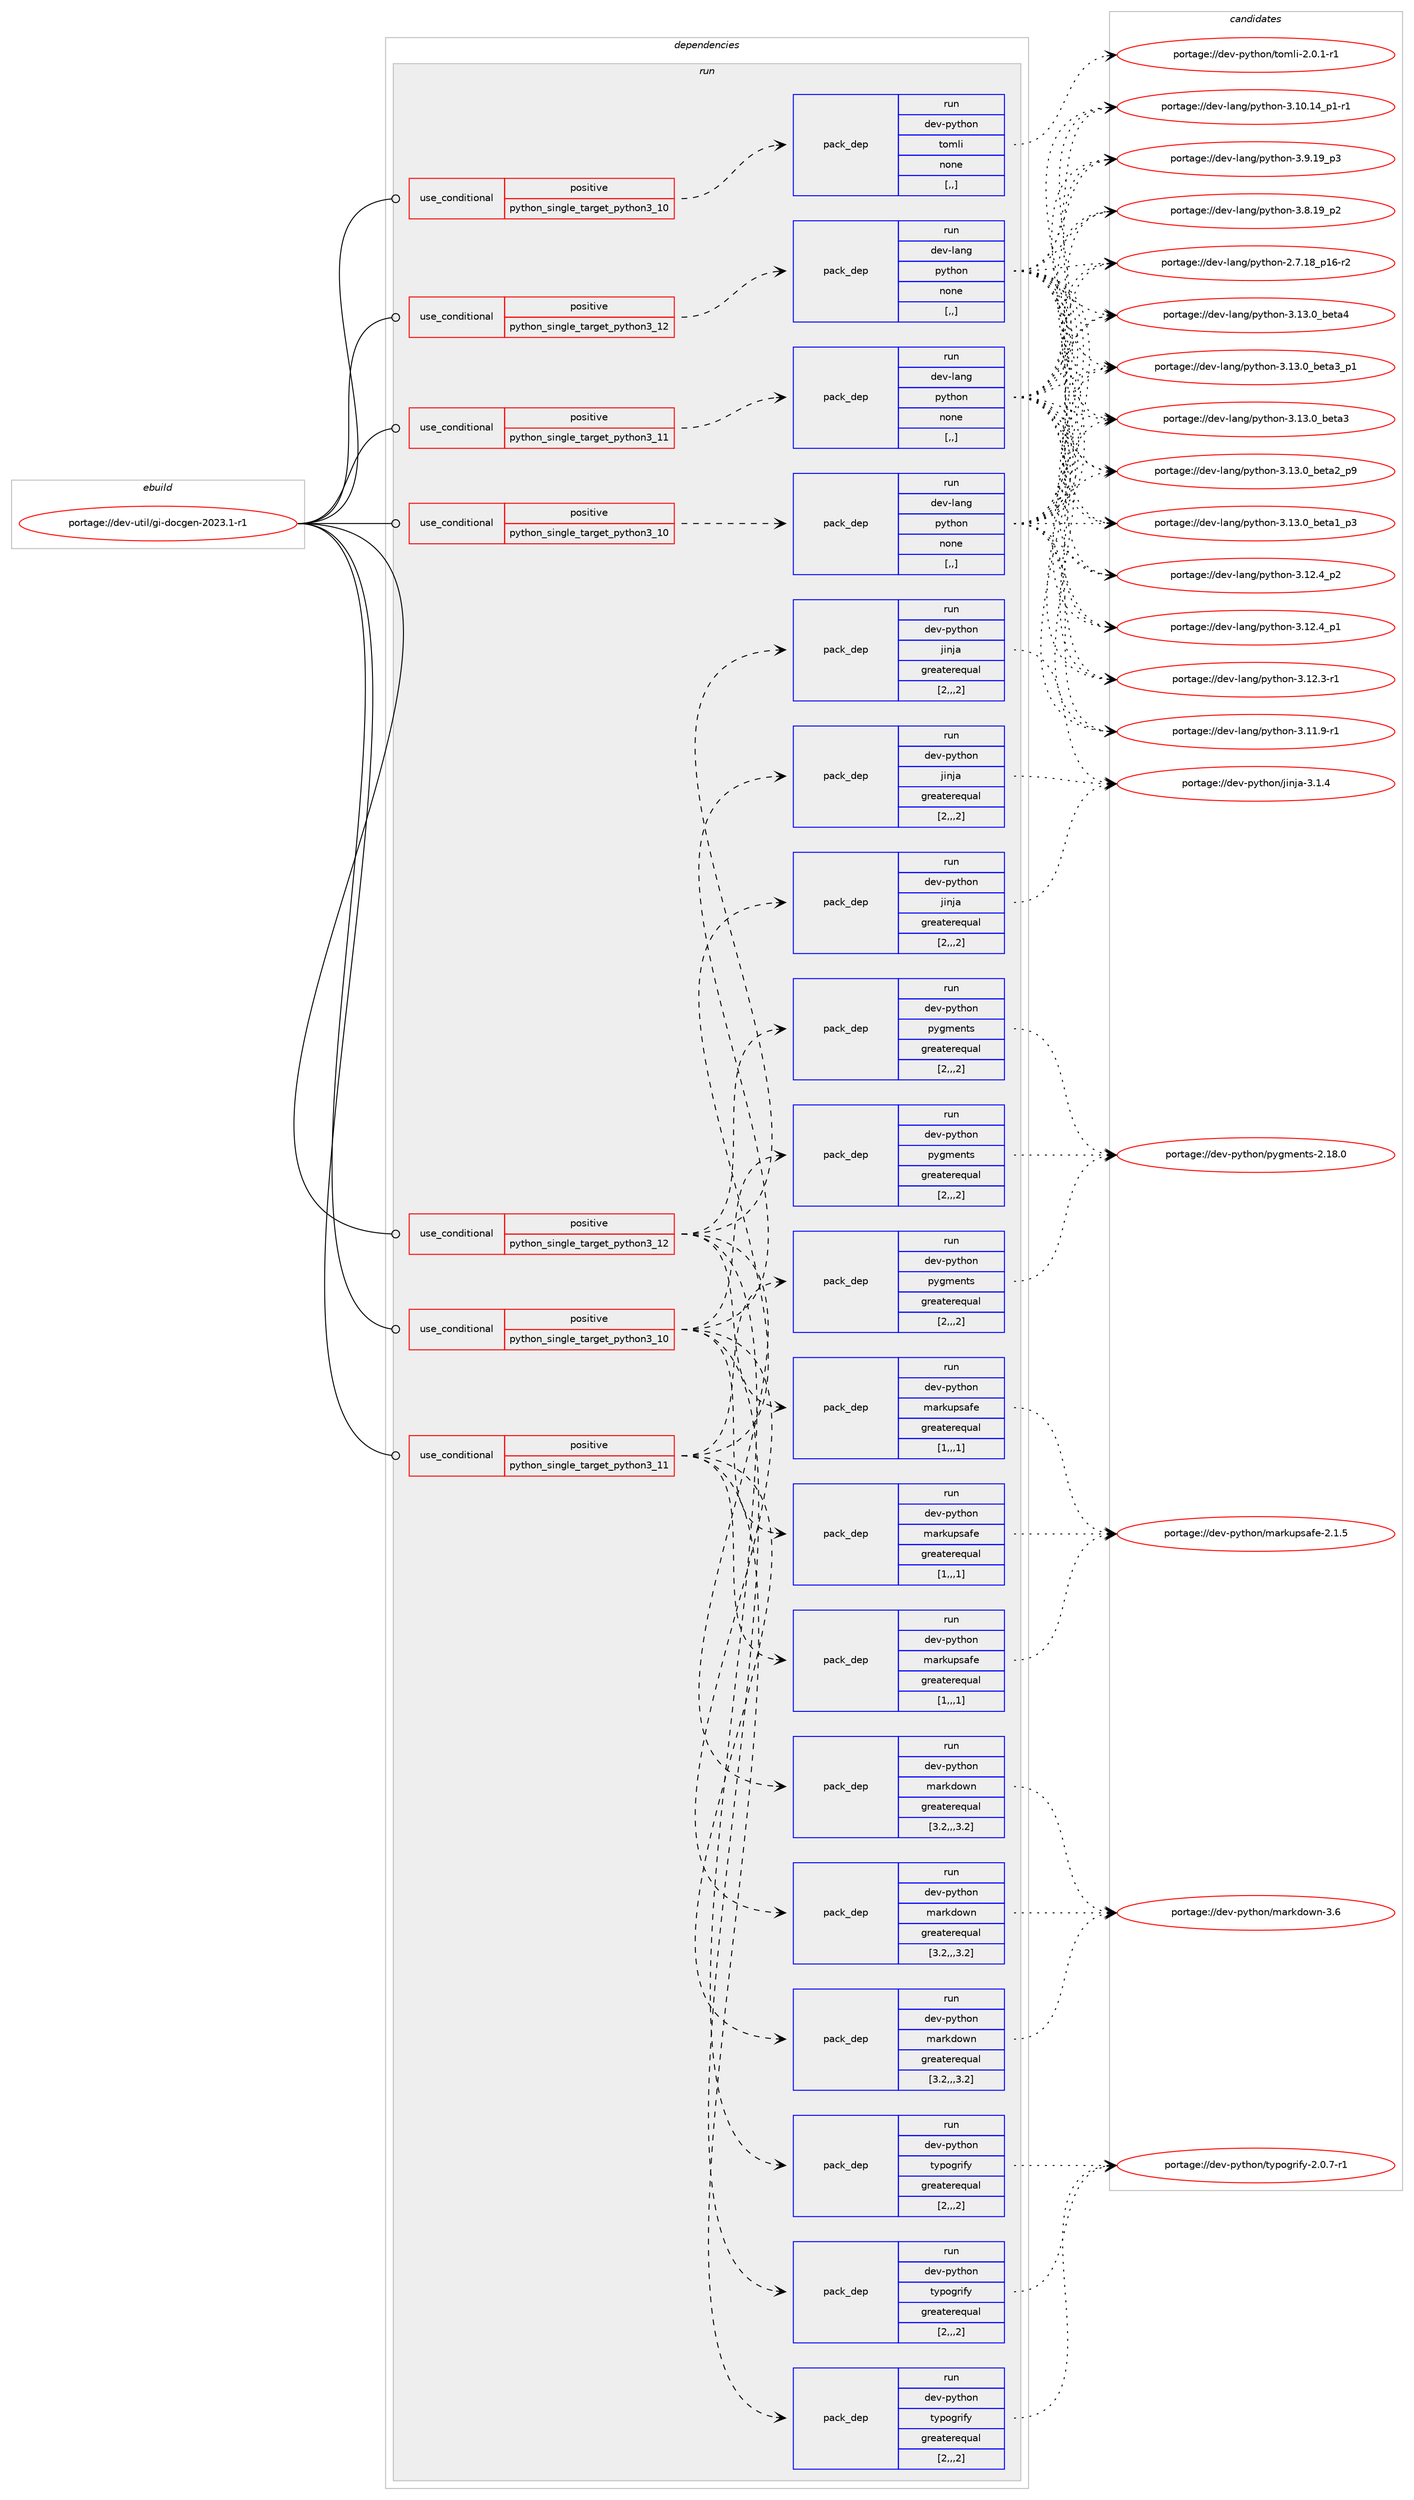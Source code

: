 digraph prolog {

# *************
# Graph options
# *************

newrank=true;
concentrate=true;
compound=true;
graph [rankdir=LR,fontname=Helvetica,fontsize=10,ranksep=1.5];#, ranksep=2.5, nodesep=0.2];
edge  [arrowhead=vee];
node  [fontname=Helvetica,fontsize=10];

# **********
# The ebuild
# **********

subgraph cluster_leftcol {
color=gray;
label=<<i>ebuild</i>>;
id [label="portage://dev-util/gi-docgen-2023.1-r1", color=red, width=4, href="../dev-util/gi-docgen-2023.1-r1.svg"];
}

# ****************
# The dependencies
# ****************

subgraph cluster_midcol {
color=gray;
label=<<i>dependencies</i>>;
subgraph cluster_compile {
fillcolor="#eeeeee";
style=filled;
label=<<i>compile</i>>;
}
subgraph cluster_compileandrun {
fillcolor="#eeeeee";
style=filled;
label=<<i>compile and run</i>>;
}
subgraph cluster_run {
fillcolor="#eeeeee";
style=filled;
label=<<i>run</i>>;
subgraph cond60491 {
dependency214457 [label=<<TABLE BORDER="0" CELLBORDER="1" CELLSPACING="0" CELLPADDING="4"><TR><TD ROWSPAN="3" CELLPADDING="10">use_conditional</TD></TR><TR><TD>positive</TD></TR><TR><TD>python_single_target_python3_10</TD></TR></TABLE>>, shape=none, color=red];
subgraph pack152561 {
dependency214458 [label=<<TABLE BORDER="0" CELLBORDER="1" CELLSPACING="0" CELLPADDING="4" WIDTH="220"><TR><TD ROWSPAN="6" CELLPADDING="30">pack_dep</TD></TR><TR><TD WIDTH="110">run</TD></TR><TR><TD>dev-lang</TD></TR><TR><TD>python</TD></TR><TR><TD>none</TD></TR><TR><TD>[,,]</TD></TR></TABLE>>, shape=none, color=blue];
}
dependency214457:e -> dependency214458:w [weight=20,style="dashed",arrowhead="vee"];
}
id:e -> dependency214457:w [weight=20,style="solid",arrowhead="odot"];
subgraph cond60492 {
dependency214459 [label=<<TABLE BORDER="0" CELLBORDER="1" CELLSPACING="0" CELLPADDING="4"><TR><TD ROWSPAN="3" CELLPADDING="10">use_conditional</TD></TR><TR><TD>positive</TD></TR><TR><TD>python_single_target_python3_10</TD></TR></TABLE>>, shape=none, color=red];
subgraph pack152562 {
dependency214460 [label=<<TABLE BORDER="0" CELLBORDER="1" CELLSPACING="0" CELLPADDING="4" WIDTH="220"><TR><TD ROWSPAN="6" CELLPADDING="30">pack_dep</TD></TR><TR><TD WIDTH="110">run</TD></TR><TR><TD>dev-python</TD></TR><TR><TD>markdown</TD></TR><TR><TD>greaterequal</TD></TR><TR><TD>[3.2,,,3.2]</TD></TR></TABLE>>, shape=none, color=blue];
}
dependency214459:e -> dependency214460:w [weight=20,style="dashed",arrowhead="vee"];
subgraph pack152563 {
dependency214461 [label=<<TABLE BORDER="0" CELLBORDER="1" CELLSPACING="0" CELLPADDING="4" WIDTH="220"><TR><TD ROWSPAN="6" CELLPADDING="30">pack_dep</TD></TR><TR><TD WIDTH="110">run</TD></TR><TR><TD>dev-python</TD></TR><TR><TD>markupsafe</TD></TR><TR><TD>greaterequal</TD></TR><TR><TD>[1,,,1]</TD></TR></TABLE>>, shape=none, color=blue];
}
dependency214459:e -> dependency214461:w [weight=20,style="dashed",arrowhead="vee"];
subgraph pack152564 {
dependency214462 [label=<<TABLE BORDER="0" CELLBORDER="1" CELLSPACING="0" CELLPADDING="4" WIDTH="220"><TR><TD ROWSPAN="6" CELLPADDING="30">pack_dep</TD></TR><TR><TD WIDTH="110">run</TD></TR><TR><TD>dev-python</TD></TR><TR><TD>pygments</TD></TR><TR><TD>greaterequal</TD></TR><TR><TD>[2,,,2]</TD></TR></TABLE>>, shape=none, color=blue];
}
dependency214459:e -> dependency214462:w [weight=20,style="dashed",arrowhead="vee"];
subgraph pack152565 {
dependency214463 [label=<<TABLE BORDER="0" CELLBORDER="1" CELLSPACING="0" CELLPADDING="4" WIDTH="220"><TR><TD ROWSPAN="6" CELLPADDING="30">pack_dep</TD></TR><TR><TD WIDTH="110">run</TD></TR><TR><TD>dev-python</TD></TR><TR><TD>jinja</TD></TR><TR><TD>greaterequal</TD></TR><TR><TD>[2,,,2]</TD></TR></TABLE>>, shape=none, color=blue];
}
dependency214459:e -> dependency214463:w [weight=20,style="dashed",arrowhead="vee"];
subgraph pack152566 {
dependency214464 [label=<<TABLE BORDER="0" CELLBORDER="1" CELLSPACING="0" CELLPADDING="4" WIDTH="220"><TR><TD ROWSPAN="6" CELLPADDING="30">pack_dep</TD></TR><TR><TD WIDTH="110">run</TD></TR><TR><TD>dev-python</TD></TR><TR><TD>typogrify</TD></TR><TR><TD>greaterequal</TD></TR><TR><TD>[2,,,2]</TD></TR></TABLE>>, shape=none, color=blue];
}
dependency214459:e -> dependency214464:w [weight=20,style="dashed",arrowhead="vee"];
}
id:e -> dependency214459:w [weight=20,style="solid",arrowhead="odot"];
subgraph cond60493 {
dependency214465 [label=<<TABLE BORDER="0" CELLBORDER="1" CELLSPACING="0" CELLPADDING="4"><TR><TD ROWSPAN="3" CELLPADDING="10">use_conditional</TD></TR><TR><TD>positive</TD></TR><TR><TD>python_single_target_python3_10</TD></TR></TABLE>>, shape=none, color=red];
subgraph pack152567 {
dependency214466 [label=<<TABLE BORDER="0" CELLBORDER="1" CELLSPACING="0" CELLPADDING="4" WIDTH="220"><TR><TD ROWSPAN="6" CELLPADDING="30">pack_dep</TD></TR><TR><TD WIDTH="110">run</TD></TR><TR><TD>dev-python</TD></TR><TR><TD>tomli</TD></TR><TR><TD>none</TD></TR><TR><TD>[,,]</TD></TR></TABLE>>, shape=none, color=blue];
}
dependency214465:e -> dependency214466:w [weight=20,style="dashed",arrowhead="vee"];
}
id:e -> dependency214465:w [weight=20,style="solid",arrowhead="odot"];
subgraph cond60494 {
dependency214467 [label=<<TABLE BORDER="0" CELLBORDER="1" CELLSPACING="0" CELLPADDING="4"><TR><TD ROWSPAN="3" CELLPADDING="10">use_conditional</TD></TR><TR><TD>positive</TD></TR><TR><TD>python_single_target_python3_11</TD></TR></TABLE>>, shape=none, color=red];
subgraph pack152568 {
dependency214468 [label=<<TABLE BORDER="0" CELLBORDER="1" CELLSPACING="0" CELLPADDING="4" WIDTH="220"><TR><TD ROWSPAN="6" CELLPADDING="30">pack_dep</TD></TR><TR><TD WIDTH="110">run</TD></TR><TR><TD>dev-lang</TD></TR><TR><TD>python</TD></TR><TR><TD>none</TD></TR><TR><TD>[,,]</TD></TR></TABLE>>, shape=none, color=blue];
}
dependency214467:e -> dependency214468:w [weight=20,style="dashed",arrowhead="vee"];
}
id:e -> dependency214467:w [weight=20,style="solid",arrowhead="odot"];
subgraph cond60495 {
dependency214469 [label=<<TABLE BORDER="0" CELLBORDER="1" CELLSPACING="0" CELLPADDING="4"><TR><TD ROWSPAN="3" CELLPADDING="10">use_conditional</TD></TR><TR><TD>positive</TD></TR><TR><TD>python_single_target_python3_11</TD></TR></TABLE>>, shape=none, color=red];
subgraph pack152569 {
dependency214470 [label=<<TABLE BORDER="0" CELLBORDER="1" CELLSPACING="0" CELLPADDING="4" WIDTH="220"><TR><TD ROWSPAN="6" CELLPADDING="30">pack_dep</TD></TR><TR><TD WIDTH="110">run</TD></TR><TR><TD>dev-python</TD></TR><TR><TD>markdown</TD></TR><TR><TD>greaterequal</TD></TR><TR><TD>[3.2,,,3.2]</TD></TR></TABLE>>, shape=none, color=blue];
}
dependency214469:e -> dependency214470:w [weight=20,style="dashed",arrowhead="vee"];
subgraph pack152570 {
dependency214471 [label=<<TABLE BORDER="0" CELLBORDER="1" CELLSPACING="0" CELLPADDING="4" WIDTH="220"><TR><TD ROWSPAN="6" CELLPADDING="30">pack_dep</TD></TR><TR><TD WIDTH="110">run</TD></TR><TR><TD>dev-python</TD></TR><TR><TD>markupsafe</TD></TR><TR><TD>greaterequal</TD></TR><TR><TD>[1,,,1]</TD></TR></TABLE>>, shape=none, color=blue];
}
dependency214469:e -> dependency214471:w [weight=20,style="dashed",arrowhead="vee"];
subgraph pack152571 {
dependency214472 [label=<<TABLE BORDER="0" CELLBORDER="1" CELLSPACING="0" CELLPADDING="4" WIDTH="220"><TR><TD ROWSPAN="6" CELLPADDING="30">pack_dep</TD></TR><TR><TD WIDTH="110">run</TD></TR><TR><TD>dev-python</TD></TR><TR><TD>pygments</TD></TR><TR><TD>greaterequal</TD></TR><TR><TD>[2,,,2]</TD></TR></TABLE>>, shape=none, color=blue];
}
dependency214469:e -> dependency214472:w [weight=20,style="dashed",arrowhead="vee"];
subgraph pack152572 {
dependency214473 [label=<<TABLE BORDER="0" CELLBORDER="1" CELLSPACING="0" CELLPADDING="4" WIDTH="220"><TR><TD ROWSPAN="6" CELLPADDING="30">pack_dep</TD></TR><TR><TD WIDTH="110">run</TD></TR><TR><TD>dev-python</TD></TR><TR><TD>jinja</TD></TR><TR><TD>greaterequal</TD></TR><TR><TD>[2,,,2]</TD></TR></TABLE>>, shape=none, color=blue];
}
dependency214469:e -> dependency214473:w [weight=20,style="dashed",arrowhead="vee"];
subgraph pack152573 {
dependency214474 [label=<<TABLE BORDER="0" CELLBORDER="1" CELLSPACING="0" CELLPADDING="4" WIDTH="220"><TR><TD ROWSPAN="6" CELLPADDING="30">pack_dep</TD></TR><TR><TD WIDTH="110">run</TD></TR><TR><TD>dev-python</TD></TR><TR><TD>typogrify</TD></TR><TR><TD>greaterequal</TD></TR><TR><TD>[2,,,2]</TD></TR></TABLE>>, shape=none, color=blue];
}
dependency214469:e -> dependency214474:w [weight=20,style="dashed",arrowhead="vee"];
}
id:e -> dependency214469:w [weight=20,style="solid",arrowhead="odot"];
subgraph cond60496 {
dependency214475 [label=<<TABLE BORDER="0" CELLBORDER="1" CELLSPACING="0" CELLPADDING="4"><TR><TD ROWSPAN="3" CELLPADDING="10">use_conditional</TD></TR><TR><TD>positive</TD></TR><TR><TD>python_single_target_python3_12</TD></TR></TABLE>>, shape=none, color=red];
subgraph pack152574 {
dependency214476 [label=<<TABLE BORDER="0" CELLBORDER="1" CELLSPACING="0" CELLPADDING="4" WIDTH="220"><TR><TD ROWSPAN="6" CELLPADDING="30">pack_dep</TD></TR><TR><TD WIDTH="110">run</TD></TR><TR><TD>dev-lang</TD></TR><TR><TD>python</TD></TR><TR><TD>none</TD></TR><TR><TD>[,,]</TD></TR></TABLE>>, shape=none, color=blue];
}
dependency214475:e -> dependency214476:w [weight=20,style="dashed",arrowhead="vee"];
}
id:e -> dependency214475:w [weight=20,style="solid",arrowhead="odot"];
subgraph cond60497 {
dependency214477 [label=<<TABLE BORDER="0" CELLBORDER="1" CELLSPACING="0" CELLPADDING="4"><TR><TD ROWSPAN="3" CELLPADDING="10">use_conditional</TD></TR><TR><TD>positive</TD></TR><TR><TD>python_single_target_python3_12</TD></TR></TABLE>>, shape=none, color=red];
subgraph pack152575 {
dependency214478 [label=<<TABLE BORDER="0" CELLBORDER="1" CELLSPACING="0" CELLPADDING="4" WIDTH="220"><TR><TD ROWSPAN="6" CELLPADDING="30">pack_dep</TD></TR><TR><TD WIDTH="110">run</TD></TR><TR><TD>dev-python</TD></TR><TR><TD>markdown</TD></TR><TR><TD>greaterequal</TD></TR><TR><TD>[3.2,,,3.2]</TD></TR></TABLE>>, shape=none, color=blue];
}
dependency214477:e -> dependency214478:w [weight=20,style="dashed",arrowhead="vee"];
subgraph pack152576 {
dependency214479 [label=<<TABLE BORDER="0" CELLBORDER="1" CELLSPACING="0" CELLPADDING="4" WIDTH="220"><TR><TD ROWSPAN="6" CELLPADDING="30">pack_dep</TD></TR><TR><TD WIDTH="110">run</TD></TR><TR><TD>dev-python</TD></TR><TR><TD>markupsafe</TD></TR><TR><TD>greaterequal</TD></TR><TR><TD>[1,,,1]</TD></TR></TABLE>>, shape=none, color=blue];
}
dependency214477:e -> dependency214479:w [weight=20,style="dashed",arrowhead="vee"];
subgraph pack152577 {
dependency214480 [label=<<TABLE BORDER="0" CELLBORDER="1" CELLSPACING="0" CELLPADDING="4" WIDTH="220"><TR><TD ROWSPAN="6" CELLPADDING="30">pack_dep</TD></TR><TR><TD WIDTH="110">run</TD></TR><TR><TD>dev-python</TD></TR><TR><TD>pygments</TD></TR><TR><TD>greaterequal</TD></TR><TR><TD>[2,,,2]</TD></TR></TABLE>>, shape=none, color=blue];
}
dependency214477:e -> dependency214480:w [weight=20,style="dashed",arrowhead="vee"];
subgraph pack152578 {
dependency214481 [label=<<TABLE BORDER="0" CELLBORDER="1" CELLSPACING="0" CELLPADDING="4" WIDTH="220"><TR><TD ROWSPAN="6" CELLPADDING="30">pack_dep</TD></TR><TR><TD WIDTH="110">run</TD></TR><TR><TD>dev-python</TD></TR><TR><TD>jinja</TD></TR><TR><TD>greaterequal</TD></TR><TR><TD>[2,,,2]</TD></TR></TABLE>>, shape=none, color=blue];
}
dependency214477:e -> dependency214481:w [weight=20,style="dashed",arrowhead="vee"];
subgraph pack152579 {
dependency214482 [label=<<TABLE BORDER="0" CELLBORDER="1" CELLSPACING="0" CELLPADDING="4" WIDTH="220"><TR><TD ROWSPAN="6" CELLPADDING="30">pack_dep</TD></TR><TR><TD WIDTH="110">run</TD></TR><TR><TD>dev-python</TD></TR><TR><TD>typogrify</TD></TR><TR><TD>greaterequal</TD></TR><TR><TD>[2,,,2]</TD></TR></TABLE>>, shape=none, color=blue];
}
dependency214477:e -> dependency214482:w [weight=20,style="dashed",arrowhead="vee"];
}
id:e -> dependency214477:w [weight=20,style="solid",arrowhead="odot"];
}
}

# **************
# The candidates
# **************

subgraph cluster_choices {
rank=same;
color=gray;
label=<<i>candidates</i>>;

subgraph choice152561 {
color=black;
nodesep=1;
choice1001011184510897110103471121211161041111104551464951464895981011169752 [label="portage://dev-lang/python-3.13.0_beta4", color=red, width=4,href="../dev-lang/python-3.13.0_beta4.svg"];
choice10010111845108971101034711212111610411111045514649514648959810111697519511249 [label="portage://dev-lang/python-3.13.0_beta3_p1", color=red, width=4,href="../dev-lang/python-3.13.0_beta3_p1.svg"];
choice1001011184510897110103471121211161041111104551464951464895981011169751 [label="portage://dev-lang/python-3.13.0_beta3", color=red, width=4,href="../dev-lang/python-3.13.0_beta3.svg"];
choice10010111845108971101034711212111610411111045514649514648959810111697509511257 [label="portage://dev-lang/python-3.13.0_beta2_p9", color=red, width=4,href="../dev-lang/python-3.13.0_beta2_p9.svg"];
choice10010111845108971101034711212111610411111045514649514648959810111697499511251 [label="portage://dev-lang/python-3.13.0_beta1_p3", color=red, width=4,href="../dev-lang/python-3.13.0_beta1_p3.svg"];
choice100101118451089711010347112121116104111110455146495046529511250 [label="portage://dev-lang/python-3.12.4_p2", color=red, width=4,href="../dev-lang/python-3.12.4_p2.svg"];
choice100101118451089711010347112121116104111110455146495046529511249 [label="portage://dev-lang/python-3.12.4_p1", color=red, width=4,href="../dev-lang/python-3.12.4_p1.svg"];
choice100101118451089711010347112121116104111110455146495046514511449 [label="portage://dev-lang/python-3.12.3-r1", color=red, width=4,href="../dev-lang/python-3.12.3-r1.svg"];
choice100101118451089711010347112121116104111110455146494946574511449 [label="portage://dev-lang/python-3.11.9-r1", color=red, width=4,href="../dev-lang/python-3.11.9-r1.svg"];
choice100101118451089711010347112121116104111110455146494846495295112494511449 [label="portage://dev-lang/python-3.10.14_p1-r1", color=red, width=4,href="../dev-lang/python-3.10.14_p1-r1.svg"];
choice100101118451089711010347112121116104111110455146574649579511251 [label="portage://dev-lang/python-3.9.19_p3", color=red, width=4,href="../dev-lang/python-3.9.19_p3.svg"];
choice100101118451089711010347112121116104111110455146564649579511250 [label="portage://dev-lang/python-3.8.19_p2", color=red, width=4,href="../dev-lang/python-3.8.19_p2.svg"];
choice100101118451089711010347112121116104111110455046554649569511249544511450 [label="portage://dev-lang/python-2.7.18_p16-r2", color=red, width=4,href="../dev-lang/python-2.7.18_p16-r2.svg"];
dependency214458:e -> choice1001011184510897110103471121211161041111104551464951464895981011169752:w [style=dotted,weight="100"];
dependency214458:e -> choice10010111845108971101034711212111610411111045514649514648959810111697519511249:w [style=dotted,weight="100"];
dependency214458:e -> choice1001011184510897110103471121211161041111104551464951464895981011169751:w [style=dotted,weight="100"];
dependency214458:e -> choice10010111845108971101034711212111610411111045514649514648959810111697509511257:w [style=dotted,weight="100"];
dependency214458:e -> choice10010111845108971101034711212111610411111045514649514648959810111697499511251:w [style=dotted,weight="100"];
dependency214458:e -> choice100101118451089711010347112121116104111110455146495046529511250:w [style=dotted,weight="100"];
dependency214458:e -> choice100101118451089711010347112121116104111110455146495046529511249:w [style=dotted,weight="100"];
dependency214458:e -> choice100101118451089711010347112121116104111110455146495046514511449:w [style=dotted,weight="100"];
dependency214458:e -> choice100101118451089711010347112121116104111110455146494946574511449:w [style=dotted,weight="100"];
dependency214458:e -> choice100101118451089711010347112121116104111110455146494846495295112494511449:w [style=dotted,weight="100"];
dependency214458:e -> choice100101118451089711010347112121116104111110455146574649579511251:w [style=dotted,weight="100"];
dependency214458:e -> choice100101118451089711010347112121116104111110455146564649579511250:w [style=dotted,weight="100"];
dependency214458:e -> choice100101118451089711010347112121116104111110455046554649569511249544511450:w [style=dotted,weight="100"];
}
subgraph choice152562 {
color=black;
nodesep=1;
choice10010111845112121116104111110471099711410710011111911045514654 [label="portage://dev-python/markdown-3.6", color=red, width=4,href="../dev-python/markdown-3.6.svg"];
dependency214460:e -> choice10010111845112121116104111110471099711410710011111911045514654:w [style=dotted,weight="100"];
}
subgraph choice152563 {
color=black;
nodesep=1;
choice10010111845112121116104111110471099711410711711211597102101455046494653 [label="portage://dev-python/markupsafe-2.1.5", color=red, width=4,href="../dev-python/markupsafe-2.1.5.svg"];
dependency214461:e -> choice10010111845112121116104111110471099711410711711211597102101455046494653:w [style=dotted,weight="100"];
}
subgraph choice152564 {
color=black;
nodesep=1;
choice100101118451121211161041111104711212110310910111011611545504649564648 [label="portage://dev-python/pygments-2.18.0", color=red, width=4,href="../dev-python/pygments-2.18.0.svg"];
dependency214462:e -> choice100101118451121211161041111104711212110310910111011611545504649564648:w [style=dotted,weight="100"];
}
subgraph choice152565 {
color=black;
nodesep=1;
choice100101118451121211161041111104710610511010697455146494652 [label="portage://dev-python/jinja-3.1.4", color=red, width=4,href="../dev-python/jinja-3.1.4.svg"];
dependency214463:e -> choice100101118451121211161041111104710610511010697455146494652:w [style=dotted,weight="100"];
}
subgraph choice152566 {
color=black;
nodesep=1;
choice10010111845112121116104111110471161211121111031141051021214550464846554511449 [label="portage://dev-python/typogrify-2.0.7-r1", color=red, width=4,href="../dev-python/typogrify-2.0.7-r1.svg"];
dependency214464:e -> choice10010111845112121116104111110471161211121111031141051021214550464846554511449:w [style=dotted,weight="100"];
}
subgraph choice152567 {
color=black;
nodesep=1;
choice10010111845112121116104111110471161111091081054550464846494511449 [label="portage://dev-python/tomli-2.0.1-r1", color=red, width=4,href="../dev-python/tomli-2.0.1-r1.svg"];
dependency214466:e -> choice10010111845112121116104111110471161111091081054550464846494511449:w [style=dotted,weight="100"];
}
subgraph choice152568 {
color=black;
nodesep=1;
choice1001011184510897110103471121211161041111104551464951464895981011169752 [label="portage://dev-lang/python-3.13.0_beta4", color=red, width=4,href="../dev-lang/python-3.13.0_beta4.svg"];
choice10010111845108971101034711212111610411111045514649514648959810111697519511249 [label="portage://dev-lang/python-3.13.0_beta3_p1", color=red, width=4,href="../dev-lang/python-3.13.0_beta3_p1.svg"];
choice1001011184510897110103471121211161041111104551464951464895981011169751 [label="portage://dev-lang/python-3.13.0_beta3", color=red, width=4,href="../dev-lang/python-3.13.0_beta3.svg"];
choice10010111845108971101034711212111610411111045514649514648959810111697509511257 [label="portage://dev-lang/python-3.13.0_beta2_p9", color=red, width=4,href="../dev-lang/python-3.13.0_beta2_p9.svg"];
choice10010111845108971101034711212111610411111045514649514648959810111697499511251 [label="portage://dev-lang/python-3.13.0_beta1_p3", color=red, width=4,href="../dev-lang/python-3.13.0_beta1_p3.svg"];
choice100101118451089711010347112121116104111110455146495046529511250 [label="portage://dev-lang/python-3.12.4_p2", color=red, width=4,href="../dev-lang/python-3.12.4_p2.svg"];
choice100101118451089711010347112121116104111110455146495046529511249 [label="portage://dev-lang/python-3.12.4_p1", color=red, width=4,href="../dev-lang/python-3.12.4_p1.svg"];
choice100101118451089711010347112121116104111110455146495046514511449 [label="portage://dev-lang/python-3.12.3-r1", color=red, width=4,href="../dev-lang/python-3.12.3-r1.svg"];
choice100101118451089711010347112121116104111110455146494946574511449 [label="portage://dev-lang/python-3.11.9-r1", color=red, width=4,href="../dev-lang/python-3.11.9-r1.svg"];
choice100101118451089711010347112121116104111110455146494846495295112494511449 [label="portage://dev-lang/python-3.10.14_p1-r1", color=red, width=4,href="../dev-lang/python-3.10.14_p1-r1.svg"];
choice100101118451089711010347112121116104111110455146574649579511251 [label="portage://dev-lang/python-3.9.19_p3", color=red, width=4,href="../dev-lang/python-3.9.19_p3.svg"];
choice100101118451089711010347112121116104111110455146564649579511250 [label="portage://dev-lang/python-3.8.19_p2", color=red, width=4,href="../dev-lang/python-3.8.19_p2.svg"];
choice100101118451089711010347112121116104111110455046554649569511249544511450 [label="portage://dev-lang/python-2.7.18_p16-r2", color=red, width=4,href="../dev-lang/python-2.7.18_p16-r2.svg"];
dependency214468:e -> choice1001011184510897110103471121211161041111104551464951464895981011169752:w [style=dotted,weight="100"];
dependency214468:e -> choice10010111845108971101034711212111610411111045514649514648959810111697519511249:w [style=dotted,weight="100"];
dependency214468:e -> choice1001011184510897110103471121211161041111104551464951464895981011169751:w [style=dotted,weight="100"];
dependency214468:e -> choice10010111845108971101034711212111610411111045514649514648959810111697509511257:w [style=dotted,weight="100"];
dependency214468:e -> choice10010111845108971101034711212111610411111045514649514648959810111697499511251:w [style=dotted,weight="100"];
dependency214468:e -> choice100101118451089711010347112121116104111110455146495046529511250:w [style=dotted,weight="100"];
dependency214468:e -> choice100101118451089711010347112121116104111110455146495046529511249:w [style=dotted,weight="100"];
dependency214468:e -> choice100101118451089711010347112121116104111110455146495046514511449:w [style=dotted,weight="100"];
dependency214468:e -> choice100101118451089711010347112121116104111110455146494946574511449:w [style=dotted,weight="100"];
dependency214468:e -> choice100101118451089711010347112121116104111110455146494846495295112494511449:w [style=dotted,weight="100"];
dependency214468:e -> choice100101118451089711010347112121116104111110455146574649579511251:w [style=dotted,weight="100"];
dependency214468:e -> choice100101118451089711010347112121116104111110455146564649579511250:w [style=dotted,weight="100"];
dependency214468:e -> choice100101118451089711010347112121116104111110455046554649569511249544511450:w [style=dotted,weight="100"];
}
subgraph choice152569 {
color=black;
nodesep=1;
choice10010111845112121116104111110471099711410710011111911045514654 [label="portage://dev-python/markdown-3.6", color=red, width=4,href="../dev-python/markdown-3.6.svg"];
dependency214470:e -> choice10010111845112121116104111110471099711410710011111911045514654:w [style=dotted,weight="100"];
}
subgraph choice152570 {
color=black;
nodesep=1;
choice10010111845112121116104111110471099711410711711211597102101455046494653 [label="portage://dev-python/markupsafe-2.1.5", color=red, width=4,href="../dev-python/markupsafe-2.1.5.svg"];
dependency214471:e -> choice10010111845112121116104111110471099711410711711211597102101455046494653:w [style=dotted,weight="100"];
}
subgraph choice152571 {
color=black;
nodesep=1;
choice100101118451121211161041111104711212110310910111011611545504649564648 [label="portage://dev-python/pygments-2.18.0", color=red, width=4,href="../dev-python/pygments-2.18.0.svg"];
dependency214472:e -> choice100101118451121211161041111104711212110310910111011611545504649564648:w [style=dotted,weight="100"];
}
subgraph choice152572 {
color=black;
nodesep=1;
choice100101118451121211161041111104710610511010697455146494652 [label="portage://dev-python/jinja-3.1.4", color=red, width=4,href="../dev-python/jinja-3.1.4.svg"];
dependency214473:e -> choice100101118451121211161041111104710610511010697455146494652:w [style=dotted,weight="100"];
}
subgraph choice152573 {
color=black;
nodesep=1;
choice10010111845112121116104111110471161211121111031141051021214550464846554511449 [label="portage://dev-python/typogrify-2.0.7-r1", color=red, width=4,href="../dev-python/typogrify-2.0.7-r1.svg"];
dependency214474:e -> choice10010111845112121116104111110471161211121111031141051021214550464846554511449:w [style=dotted,weight="100"];
}
subgraph choice152574 {
color=black;
nodesep=1;
choice1001011184510897110103471121211161041111104551464951464895981011169752 [label="portage://dev-lang/python-3.13.0_beta4", color=red, width=4,href="../dev-lang/python-3.13.0_beta4.svg"];
choice10010111845108971101034711212111610411111045514649514648959810111697519511249 [label="portage://dev-lang/python-3.13.0_beta3_p1", color=red, width=4,href="../dev-lang/python-3.13.0_beta3_p1.svg"];
choice1001011184510897110103471121211161041111104551464951464895981011169751 [label="portage://dev-lang/python-3.13.0_beta3", color=red, width=4,href="../dev-lang/python-3.13.0_beta3.svg"];
choice10010111845108971101034711212111610411111045514649514648959810111697509511257 [label="portage://dev-lang/python-3.13.0_beta2_p9", color=red, width=4,href="../dev-lang/python-3.13.0_beta2_p9.svg"];
choice10010111845108971101034711212111610411111045514649514648959810111697499511251 [label="portage://dev-lang/python-3.13.0_beta1_p3", color=red, width=4,href="../dev-lang/python-3.13.0_beta1_p3.svg"];
choice100101118451089711010347112121116104111110455146495046529511250 [label="portage://dev-lang/python-3.12.4_p2", color=red, width=4,href="../dev-lang/python-3.12.4_p2.svg"];
choice100101118451089711010347112121116104111110455146495046529511249 [label="portage://dev-lang/python-3.12.4_p1", color=red, width=4,href="../dev-lang/python-3.12.4_p1.svg"];
choice100101118451089711010347112121116104111110455146495046514511449 [label="portage://dev-lang/python-3.12.3-r1", color=red, width=4,href="../dev-lang/python-3.12.3-r1.svg"];
choice100101118451089711010347112121116104111110455146494946574511449 [label="portage://dev-lang/python-3.11.9-r1", color=red, width=4,href="../dev-lang/python-3.11.9-r1.svg"];
choice100101118451089711010347112121116104111110455146494846495295112494511449 [label="portage://dev-lang/python-3.10.14_p1-r1", color=red, width=4,href="../dev-lang/python-3.10.14_p1-r1.svg"];
choice100101118451089711010347112121116104111110455146574649579511251 [label="portage://dev-lang/python-3.9.19_p3", color=red, width=4,href="../dev-lang/python-3.9.19_p3.svg"];
choice100101118451089711010347112121116104111110455146564649579511250 [label="portage://dev-lang/python-3.8.19_p2", color=red, width=4,href="../dev-lang/python-3.8.19_p2.svg"];
choice100101118451089711010347112121116104111110455046554649569511249544511450 [label="portage://dev-lang/python-2.7.18_p16-r2", color=red, width=4,href="../dev-lang/python-2.7.18_p16-r2.svg"];
dependency214476:e -> choice1001011184510897110103471121211161041111104551464951464895981011169752:w [style=dotted,weight="100"];
dependency214476:e -> choice10010111845108971101034711212111610411111045514649514648959810111697519511249:w [style=dotted,weight="100"];
dependency214476:e -> choice1001011184510897110103471121211161041111104551464951464895981011169751:w [style=dotted,weight="100"];
dependency214476:e -> choice10010111845108971101034711212111610411111045514649514648959810111697509511257:w [style=dotted,weight="100"];
dependency214476:e -> choice10010111845108971101034711212111610411111045514649514648959810111697499511251:w [style=dotted,weight="100"];
dependency214476:e -> choice100101118451089711010347112121116104111110455146495046529511250:w [style=dotted,weight="100"];
dependency214476:e -> choice100101118451089711010347112121116104111110455146495046529511249:w [style=dotted,weight="100"];
dependency214476:e -> choice100101118451089711010347112121116104111110455146495046514511449:w [style=dotted,weight="100"];
dependency214476:e -> choice100101118451089711010347112121116104111110455146494946574511449:w [style=dotted,weight="100"];
dependency214476:e -> choice100101118451089711010347112121116104111110455146494846495295112494511449:w [style=dotted,weight="100"];
dependency214476:e -> choice100101118451089711010347112121116104111110455146574649579511251:w [style=dotted,weight="100"];
dependency214476:e -> choice100101118451089711010347112121116104111110455146564649579511250:w [style=dotted,weight="100"];
dependency214476:e -> choice100101118451089711010347112121116104111110455046554649569511249544511450:w [style=dotted,weight="100"];
}
subgraph choice152575 {
color=black;
nodesep=1;
choice10010111845112121116104111110471099711410710011111911045514654 [label="portage://dev-python/markdown-3.6", color=red, width=4,href="../dev-python/markdown-3.6.svg"];
dependency214478:e -> choice10010111845112121116104111110471099711410710011111911045514654:w [style=dotted,weight="100"];
}
subgraph choice152576 {
color=black;
nodesep=1;
choice10010111845112121116104111110471099711410711711211597102101455046494653 [label="portage://dev-python/markupsafe-2.1.5", color=red, width=4,href="../dev-python/markupsafe-2.1.5.svg"];
dependency214479:e -> choice10010111845112121116104111110471099711410711711211597102101455046494653:w [style=dotted,weight="100"];
}
subgraph choice152577 {
color=black;
nodesep=1;
choice100101118451121211161041111104711212110310910111011611545504649564648 [label="portage://dev-python/pygments-2.18.0", color=red, width=4,href="../dev-python/pygments-2.18.0.svg"];
dependency214480:e -> choice100101118451121211161041111104711212110310910111011611545504649564648:w [style=dotted,weight="100"];
}
subgraph choice152578 {
color=black;
nodesep=1;
choice100101118451121211161041111104710610511010697455146494652 [label="portage://dev-python/jinja-3.1.4", color=red, width=4,href="../dev-python/jinja-3.1.4.svg"];
dependency214481:e -> choice100101118451121211161041111104710610511010697455146494652:w [style=dotted,weight="100"];
}
subgraph choice152579 {
color=black;
nodesep=1;
choice10010111845112121116104111110471161211121111031141051021214550464846554511449 [label="portage://dev-python/typogrify-2.0.7-r1", color=red, width=4,href="../dev-python/typogrify-2.0.7-r1.svg"];
dependency214482:e -> choice10010111845112121116104111110471161211121111031141051021214550464846554511449:w [style=dotted,weight="100"];
}
}

}
